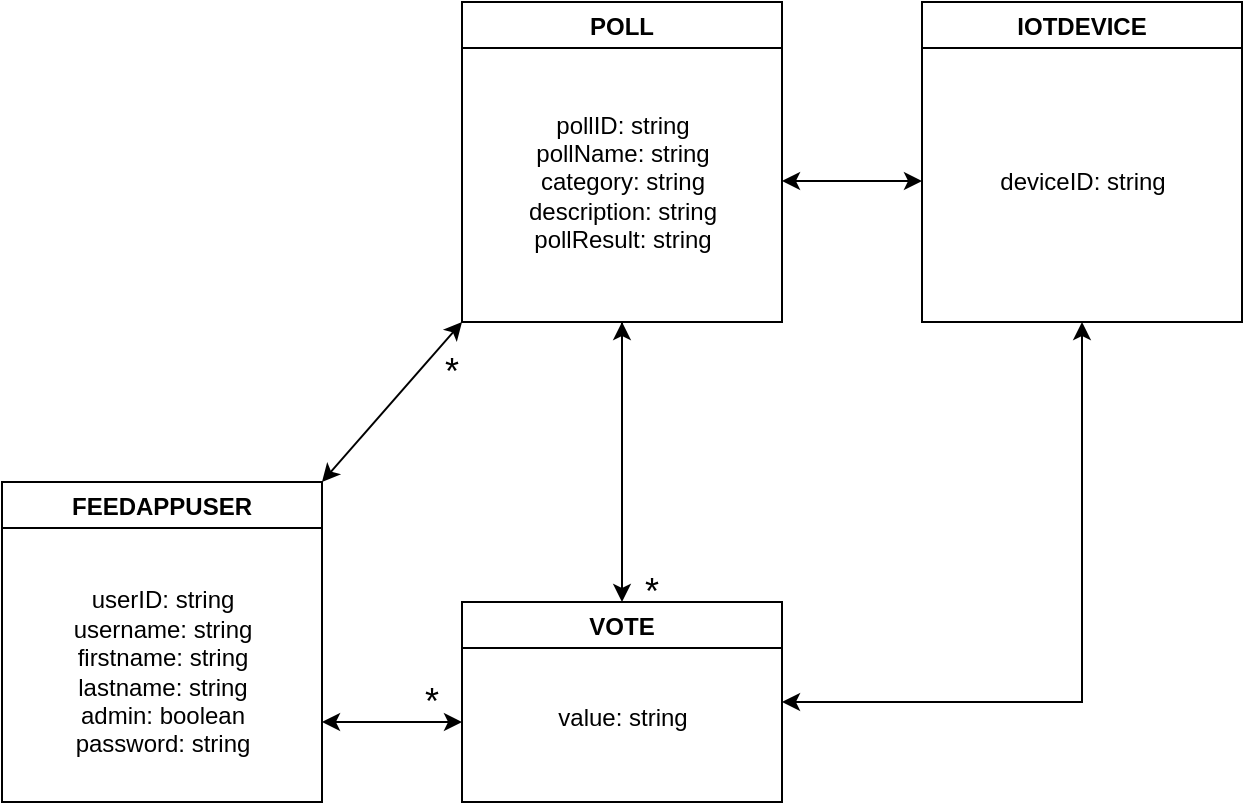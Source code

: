 <mxfile version="20.3.1" type="device"><diagram id="3DqvE3WZ2hL0PcK7NJS7" name="Page-1"><mxGraphModel dx="1022" dy="428" grid="1" gridSize="10" guides="1" tooltips="1" connect="1" arrows="1" fold="1" page="1" pageScale="1" pageWidth="827" pageHeight="1169" math="0" shadow="0"><root><mxCell id="0"/><mxCell id="1" parent="0"/><mxCell id="i9x7m4cZ3sYLqyNfHoE3-2" value="FEEDAPPUSER" style="swimlane;" parent="1" vertex="1"><mxGeometry x="140" y="670" width="160" height="160" as="geometry"/></mxCell><mxCell id="i9x7m4cZ3sYLqyNfHoE3-5" value="userID: string&lt;br&gt;username: string&lt;br&gt;firstname: string&lt;br&gt;lastname: string&lt;br&gt;admin: boolean&lt;br&gt;password: string" style="text;html=1;align=center;verticalAlign=middle;resizable=0;points=[];autosize=1;strokeColor=none;fillColor=none;" parent="i9x7m4cZ3sYLqyNfHoE3-2" vertex="1"><mxGeometry x="25" y="45" width="110" height="100" as="geometry"/></mxCell><mxCell id="i9x7m4cZ3sYLqyNfHoE3-6" value="POLL" style="swimlane;" parent="1" vertex="1"><mxGeometry x="370" y="430" width="160" height="160" as="geometry"/></mxCell><mxCell id="i9x7m4cZ3sYLqyNfHoE3-7" value="pollID: string&lt;br&gt;pollName: string&lt;br&gt;category: string&lt;br&gt;description: string&lt;br&gt;pollResult: string" style="text;html=1;align=center;verticalAlign=middle;resizable=0;points=[];autosize=1;strokeColor=none;fillColor=none;" parent="i9x7m4cZ3sYLqyNfHoE3-6" vertex="1"><mxGeometry x="20" y="45" width="120" height="90" as="geometry"/></mxCell><mxCell id="i9x7m4cZ3sYLqyNfHoE3-8" value="VOTE" style="swimlane;" parent="1" vertex="1"><mxGeometry x="370" y="730" width="160" height="100" as="geometry"/></mxCell><mxCell id="i9x7m4cZ3sYLqyNfHoE3-9" value="&lt;br&gt;value: string" style="text;html=1;align=center;verticalAlign=middle;resizable=0;points=[];autosize=1;strokeColor=none;fillColor=none;" parent="i9x7m4cZ3sYLqyNfHoE3-8" vertex="1"><mxGeometry x="35" y="30" width="90" height="40" as="geometry"/></mxCell><mxCell id="ibwetgyjqIM-7qNNKDDq-4" value="&lt;font style=&quot;font-size: 18px;&quot;&gt;*&lt;/font&gt;" style="text;html=1;strokeColor=none;fillColor=none;align=center;verticalAlign=middle;whiteSpace=wrap;rounded=0;" parent="i9x7m4cZ3sYLqyNfHoE3-8" vertex="1"><mxGeometry x="70" y="-20" width="50" height="30" as="geometry"/></mxCell><mxCell id="i9x7m4cZ3sYLqyNfHoE3-18" value="" style="endArrow=classic;html=1;rounded=0;entryX=0.5;entryY=0;entryDx=0;entryDy=0;exitX=0.5;exitY=1;exitDx=0;exitDy=0;" parent="1" source="i9x7m4cZ3sYLqyNfHoE3-6" target="i9x7m4cZ3sYLqyNfHoE3-8" edge="1"><mxGeometry width="50" height="50" relative="1" as="geometry"><mxPoint x="360" y="670" as="sourcePoint"/><mxPoint x="410" y="620" as="targetPoint"/></mxGeometry></mxCell><mxCell id="i9x7m4cZ3sYLqyNfHoE3-26" value="" style="endArrow=classic;html=1;rounded=0;" parent="1" edge="1"><mxGeometry width="50" height="50" relative="1" as="geometry"><mxPoint x="450" y="690" as="sourcePoint"/><mxPoint x="450" y="590" as="targetPoint"/></mxGeometry></mxCell><mxCell id="ibwetgyjqIM-7qNNKDDq-1" value="" style="endArrow=classic;startArrow=classic;html=1;rounded=0;entryX=0;entryY=1;entryDx=0;entryDy=0;exitX=1;exitY=0;exitDx=0;exitDy=0;" parent="1" source="i9x7m4cZ3sYLqyNfHoE3-2" target="i9x7m4cZ3sYLqyNfHoE3-6" edge="1"><mxGeometry width="50" height="50" relative="1" as="geometry"><mxPoint x="250" y="780" as="sourcePoint"/><mxPoint x="300" y="730" as="targetPoint"/></mxGeometry></mxCell><mxCell id="ibwetgyjqIM-7qNNKDDq-5" value="&lt;font style=&quot;font-size: 18px;&quot;&gt;*&lt;/font&gt;" style="text;html=1;strokeColor=none;fillColor=none;align=center;verticalAlign=middle;whiteSpace=wrap;rounded=0;" parent="1" vertex="1"><mxGeometry x="340" y="600" width="50" height="30" as="geometry"/></mxCell><mxCell id="ibwetgyjqIM-7qNNKDDq-3" value="&lt;font style=&quot;font-size: 18px;&quot;&gt;*&lt;/font&gt;" style="text;html=1;strokeColor=none;fillColor=none;align=center;verticalAlign=middle;whiteSpace=wrap;rounded=0;" parent="1" vertex="1"><mxGeometry x="330" y="765" width="50" height="30" as="geometry"/></mxCell><mxCell id="FW-iPoUB4A0apoI3brXb-3" value="" style="endArrow=classic;startArrow=classic;html=1;rounded=0;" parent="1" edge="1"><mxGeometry width="50" height="50" relative="1" as="geometry"><mxPoint x="300" y="790" as="sourcePoint"/><mxPoint x="370" y="790" as="targetPoint"/></mxGeometry></mxCell><mxCell id="MVdZNGWqWXuyUa_NCtOg-1" value="IOTDEVICE" style="swimlane;" parent="1" vertex="1"><mxGeometry x="600" y="430" width="160" height="160" as="geometry"/></mxCell><mxCell id="MVdZNGWqWXuyUa_NCtOg-2" value="deviceID: string&lt;br&gt;" style="text;html=1;align=center;verticalAlign=middle;resizable=0;points=[];autosize=1;strokeColor=none;fillColor=none;" parent="MVdZNGWqWXuyUa_NCtOg-1" vertex="1"><mxGeometry x="25" y="75" width="110" height="30" as="geometry"/></mxCell><mxCell id="MVdZNGWqWXuyUa_NCtOg-3" value="" style="endArrow=classic;startArrow=classic;html=1;rounded=0;" parent="1" edge="1"><mxGeometry width="50" height="50" relative="1" as="geometry"><mxPoint x="530" y="519.5" as="sourcePoint"/><mxPoint x="600" y="519.5" as="targetPoint"/></mxGeometry></mxCell><mxCell id="GK2PHK84svnWbJMwEBO_-4" value="" style="endArrow=classic;startArrow=classic;html=1;rounded=0;exitX=0.5;exitY=1;exitDx=0;exitDy=0;entryX=1;entryY=0.5;entryDx=0;entryDy=0;" edge="1" parent="1" source="MVdZNGWqWXuyUa_NCtOg-1" target="i9x7m4cZ3sYLqyNfHoE3-8"><mxGeometry width="50" height="50" relative="1" as="geometry"><mxPoint x="680" y="730" as="sourcePoint"/><mxPoint x="730" y="680" as="targetPoint"/><Array as="points"><mxPoint x="680" y="780"/></Array></mxGeometry></mxCell></root></mxGraphModel></diagram></mxfile>